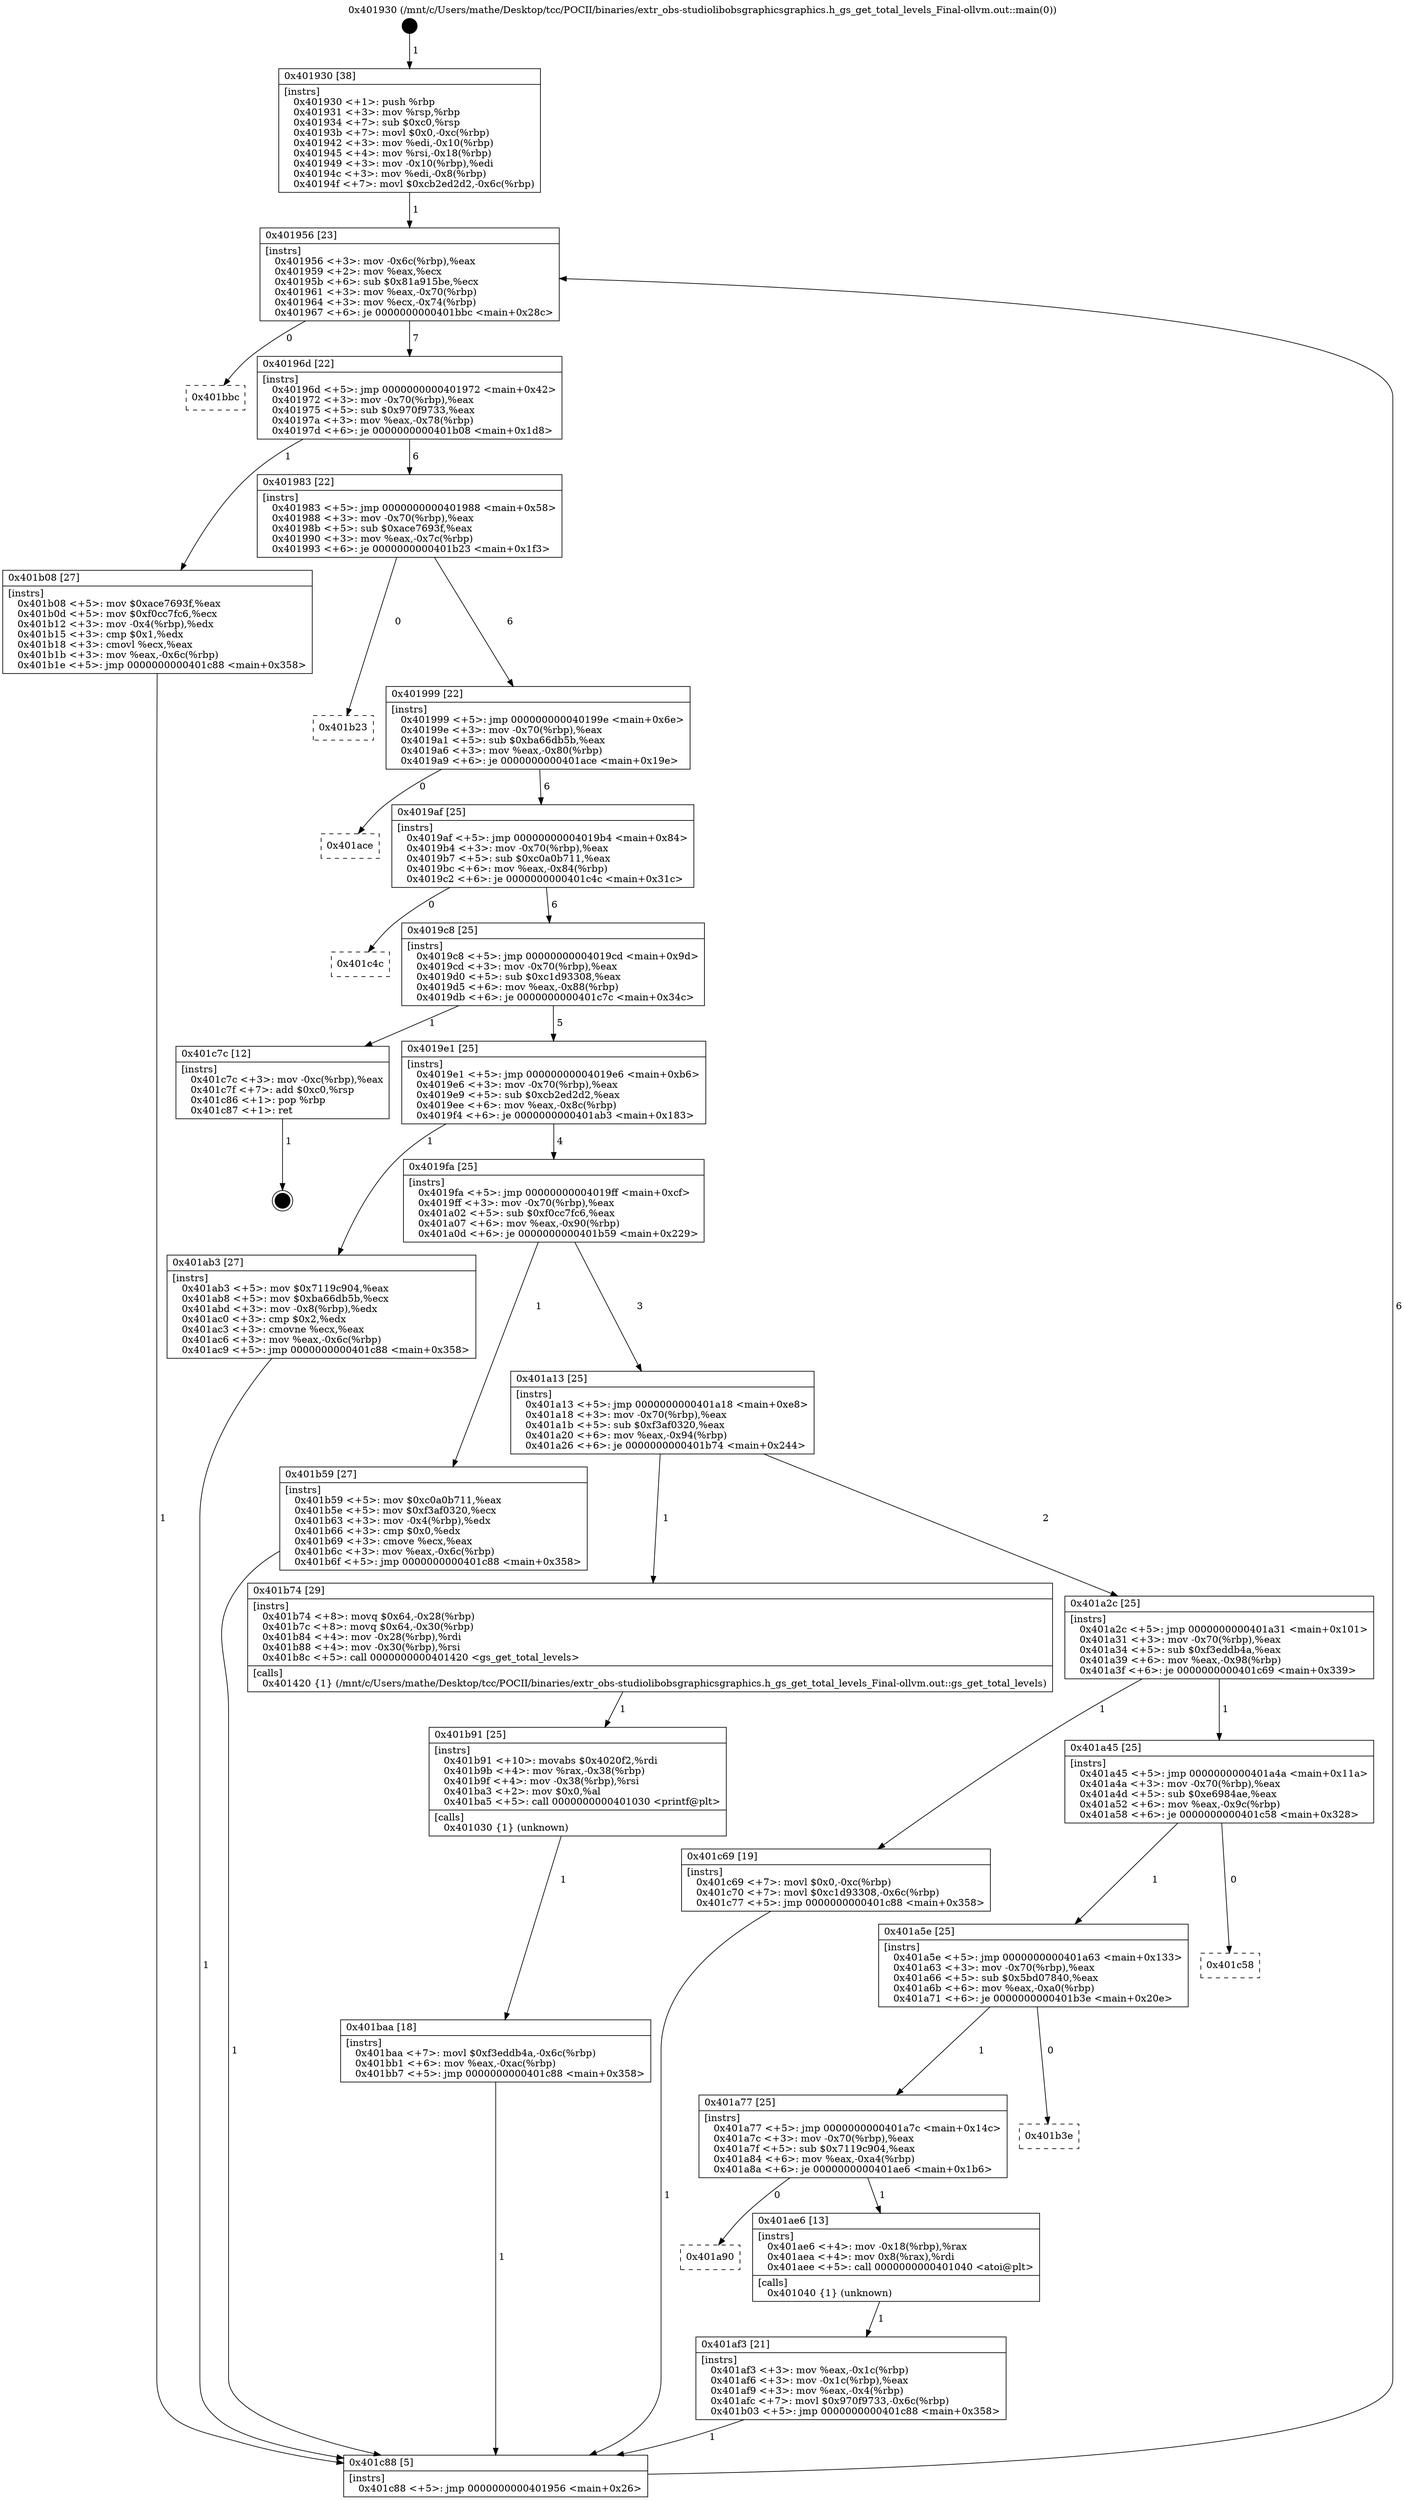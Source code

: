 digraph "0x401930" {
  label = "0x401930 (/mnt/c/Users/mathe/Desktop/tcc/POCII/binaries/extr_obs-studiolibobsgraphicsgraphics.h_gs_get_total_levels_Final-ollvm.out::main(0))"
  labelloc = "t"
  node[shape=record]

  Entry [label="",width=0.3,height=0.3,shape=circle,fillcolor=black,style=filled]
  "0x401956" [label="{
     0x401956 [23]\l
     | [instrs]\l
     &nbsp;&nbsp;0x401956 \<+3\>: mov -0x6c(%rbp),%eax\l
     &nbsp;&nbsp;0x401959 \<+2\>: mov %eax,%ecx\l
     &nbsp;&nbsp;0x40195b \<+6\>: sub $0x81a915be,%ecx\l
     &nbsp;&nbsp;0x401961 \<+3\>: mov %eax,-0x70(%rbp)\l
     &nbsp;&nbsp;0x401964 \<+3\>: mov %ecx,-0x74(%rbp)\l
     &nbsp;&nbsp;0x401967 \<+6\>: je 0000000000401bbc \<main+0x28c\>\l
  }"]
  "0x401bbc" [label="{
     0x401bbc\l
  }", style=dashed]
  "0x40196d" [label="{
     0x40196d [22]\l
     | [instrs]\l
     &nbsp;&nbsp;0x40196d \<+5\>: jmp 0000000000401972 \<main+0x42\>\l
     &nbsp;&nbsp;0x401972 \<+3\>: mov -0x70(%rbp),%eax\l
     &nbsp;&nbsp;0x401975 \<+5\>: sub $0x970f9733,%eax\l
     &nbsp;&nbsp;0x40197a \<+3\>: mov %eax,-0x78(%rbp)\l
     &nbsp;&nbsp;0x40197d \<+6\>: je 0000000000401b08 \<main+0x1d8\>\l
  }"]
  Exit [label="",width=0.3,height=0.3,shape=circle,fillcolor=black,style=filled,peripheries=2]
  "0x401b08" [label="{
     0x401b08 [27]\l
     | [instrs]\l
     &nbsp;&nbsp;0x401b08 \<+5\>: mov $0xace7693f,%eax\l
     &nbsp;&nbsp;0x401b0d \<+5\>: mov $0xf0cc7fc6,%ecx\l
     &nbsp;&nbsp;0x401b12 \<+3\>: mov -0x4(%rbp),%edx\l
     &nbsp;&nbsp;0x401b15 \<+3\>: cmp $0x1,%edx\l
     &nbsp;&nbsp;0x401b18 \<+3\>: cmovl %ecx,%eax\l
     &nbsp;&nbsp;0x401b1b \<+3\>: mov %eax,-0x6c(%rbp)\l
     &nbsp;&nbsp;0x401b1e \<+5\>: jmp 0000000000401c88 \<main+0x358\>\l
  }"]
  "0x401983" [label="{
     0x401983 [22]\l
     | [instrs]\l
     &nbsp;&nbsp;0x401983 \<+5\>: jmp 0000000000401988 \<main+0x58\>\l
     &nbsp;&nbsp;0x401988 \<+3\>: mov -0x70(%rbp),%eax\l
     &nbsp;&nbsp;0x40198b \<+5\>: sub $0xace7693f,%eax\l
     &nbsp;&nbsp;0x401990 \<+3\>: mov %eax,-0x7c(%rbp)\l
     &nbsp;&nbsp;0x401993 \<+6\>: je 0000000000401b23 \<main+0x1f3\>\l
  }"]
  "0x401baa" [label="{
     0x401baa [18]\l
     | [instrs]\l
     &nbsp;&nbsp;0x401baa \<+7\>: movl $0xf3eddb4a,-0x6c(%rbp)\l
     &nbsp;&nbsp;0x401bb1 \<+6\>: mov %eax,-0xac(%rbp)\l
     &nbsp;&nbsp;0x401bb7 \<+5\>: jmp 0000000000401c88 \<main+0x358\>\l
  }"]
  "0x401b23" [label="{
     0x401b23\l
  }", style=dashed]
  "0x401999" [label="{
     0x401999 [22]\l
     | [instrs]\l
     &nbsp;&nbsp;0x401999 \<+5\>: jmp 000000000040199e \<main+0x6e\>\l
     &nbsp;&nbsp;0x40199e \<+3\>: mov -0x70(%rbp),%eax\l
     &nbsp;&nbsp;0x4019a1 \<+5\>: sub $0xba66db5b,%eax\l
     &nbsp;&nbsp;0x4019a6 \<+3\>: mov %eax,-0x80(%rbp)\l
     &nbsp;&nbsp;0x4019a9 \<+6\>: je 0000000000401ace \<main+0x19e\>\l
  }"]
  "0x401b91" [label="{
     0x401b91 [25]\l
     | [instrs]\l
     &nbsp;&nbsp;0x401b91 \<+10\>: movabs $0x4020f2,%rdi\l
     &nbsp;&nbsp;0x401b9b \<+4\>: mov %rax,-0x38(%rbp)\l
     &nbsp;&nbsp;0x401b9f \<+4\>: mov -0x38(%rbp),%rsi\l
     &nbsp;&nbsp;0x401ba3 \<+2\>: mov $0x0,%al\l
     &nbsp;&nbsp;0x401ba5 \<+5\>: call 0000000000401030 \<printf@plt\>\l
     | [calls]\l
     &nbsp;&nbsp;0x401030 \{1\} (unknown)\l
  }"]
  "0x401ace" [label="{
     0x401ace\l
  }", style=dashed]
  "0x4019af" [label="{
     0x4019af [25]\l
     | [instrs]\l
     &nbsp;&nbsp;0x4019af \<+5\>: jmp 00000000004019b4 \<main+0x84\>\l
     &nbsp;&nbsp;0x4019b4 \<+3\>: mov -0x70(%rbp),%eax\l
     &nbsp;&nbsp;0x4019b7 \<+5\>: sub $0xc0a0b711,%eax\l
     &nbsp;&nbsp;0x4019bc \<+6\>: mov %eax,-0x84(%rbp)\l
     &nbsp;&nbsp;0x4019c2 \<+6\>: je 0000000000401c4c \<main+0x31c\>\l
  }"]
  "0x401af3" [label="{
     0x401af3 [21]\l
     | [instrs]\l
     &nbsp;&nbsp;0x401af3 \<+3\>: mov %eax,-0x1c(%rbp)\l
     &nbsp;&nbsp;0x401af6 \<+3\>: mov -0x1c(%rbp),%eax\l
     &nbsp;&nbsp;0x401af9 \<+3\>: mov %eax,-0x4(%rbp)\l
     &nbsp;&nbsp;0x401afc \<+7\>: movl $0x970f9733,-0x6c(%rbp)\l
     &nbsp;&nbsp;0x401b03 \<+5\>: jmp 0000000000401c88 \<main+0x358\>\l
  }"]
  "0x401c4c" [label="{
     0x401c4c\l
  }", style=dashed]
  "0x4019c8" [label="{
     0x4019c8 [25]\l
     | [instrs]\l
     &nbsp;&nbsp;0x4019c8 \<+5\>: jmp 00000000004019cd \<main+0x9d\>\l
     &nbsp;&nbsp;0x4019cd \<+3\>: mov -0x70(%rbp),%eax\l
     &nbsp;&nbsp;0x4019d0 \<+5\>: sub $0xc1d93308,%eax\l
     &nbsp;&nbsp;0x4019d5 \<+6\>: mov %eax,-0x88(%rbp)\l
     &nbsp;&nbsp;0x4019db \<+6\>: je 0000000000401c7c \<main+0x34c\>\l
  }"]
  "0x401a90" [label="{
     0x401a90\l
  }", style=dashed]
  "0x401c7c" [label="{
     0x401c7c [12]\l
     | [instrs]\l
     &nbsp;&nbsp;0x401c7c \<+3\>: mov -0xc(%rbp),%eax\l
     &nbsp;&nbsp;0x401c7f \<+7\>: add $0xc0,%rsp\l
     &nbsp;&nbsp;0x401c86 \<+1\>: pop %rbp\l
     &nbsp;&nbsp;0x401c87 \<+1\>: ret\l
  }"]
  "0x4019e1" [label="{
     0x4019e1 [25]\l
     | [instrs]\l
     &nbsp;&nbsp;0x4019e1 \<+5\>: jmp 00000000004019e6 \<main+0xb6\>\l
     &nbsp;&nbsp;0x4019e6 \<+3\>: mov -0x70(%rbp),%eax\l
     &nbsp;&nbsp;0x4019e9 \<+5\>: sub $0xcb2ed2d2,%eax\l
     &nbsp;&nbsp;0x4019ee \<+6\>: mov %eax,-0x8c(%rbp)\l
     &nbsp;&nbsp;0x4019f4 \<+6\>: je 0000000000401ab3 \<main+0x183\>\l
  }"]
  "0x401ae6" [label="{
     0x401ae6 [13]\l
     | [instrs]\l
     &nbsp;&nbsp;0x401ae6 \<+4\>: mov -0x18(%rbp),%rax\l
     &nbsp;&nbsp;0x401aea \<+4\>: mov 0x8(%rax),%rdi\l
     &nbsp;&nbsp;0x401aee \<+5\>: call 0000000000401040 \<atoi@plt\>\l
     | [calls]\l
     &nbsp;&nbsp;0x401040 \{1\} (unknown)\l
  }"]
  "0x401ab3" [label="{
     0x401ab3 [27]\l
     | [instrs]\l
     &nbsp;&nbsp;0x401ab3 \<+5\>: mov $0x7119c904,%eax\l
     &nbsp;&nbsp;0x401ab8 \<+5\>: mov $0xba66db5b,%ecx\l
     &nbsp;&nbsp;0x401abd \<+3\>: mov -0x8(%rbp),%edx\l
     &nbsp;&nbsp;0x401ac0 \<+3\>: cmp $0x2,%edx\l
     &nbsp;&nbsp;0x401ac3 \<+3\>: cmovne %ecx,%eax\l
     &nbsp;&nbsp;0x401ac6 \<+3\>: mov %eax,-0x6c(%rbp)\l
     &nbsp;&nbsp;0x401ac9 \<+5\>: jmp 0000000000401c88 \<main+0x358\>\l
  }"]
  "0x4019fa" [label="{
     0x4019fa [25]\l
     | [instrs]\l
     &nbsp;&nbsp;0x4019fa \<+5\>: jmp 00000000004019ff \<main+0xcf\>\l
     &nbsp;&nbsp;0x4019ff \<+3\>: mov -0x70(%rbp),%eax\l
     &nbsp;&nbsp;0x401a02 \<+5\>: sub $0xf0cc7fc6,%eax\l
     &nbsp;&nbsp;0x401a07 \<+6\>: mov %eax,-0x90(%rbp)\l
     &nbsp;&nbsp;0x401a0d \<+6\>: je 0000000000401b59 \<main+0x229\>\l
  }"]
  "0x401c88" [label="{
     0x401c88 [5]\l
     | [instrs]\l
     &nbsp;&nbsp;0x401c88 \<+5\>: jmp 0000000000401956 \<main+0x26\>\l
  }"]
  "0x401930" [label="{
     0x401930 [38]\l
     | [instrs]\l
     &nbsp;&nbsp;0x401930 \<+1\>: push %rbp\l
     &nbsp;&nbsp;0x401931 \<+3\>: mov %rsp,%rbp\l
     &nbsp;&nbsp;0x401934 \<+7\>: sub $0xc0,%rsp\l
     &nbsp;&nbsp;0x40193b \<+7\>: movl $0x0,-0xc(%rbp)\l
     &nbsp;&nbsp;0x401942 \<+3\>: mov %edi,-0x10(%rbp)\l
     &nbsp;&nbsp;0x401945 \<+4\>: mov %rsi,-0x18(%rbp)\l
     &nbsp;&nbsp;0x401949 \<+3\>: mov -0x10(%rbp),%edi\l
     &nbsp;&nbsp;0x40194c \<+3\>: mov %edi,-0x8(%rbp)\l
     &nbsp;&nbsp;0x40194f \<+7\>: movl $0xcb2ed2d2,-0x6c(%rbp)\l
  }"]
  "0x401a77" [label="{
     0x401a77 [25]\l
     | [instrs]\l
     &nbsp;&nbsp;0x401a77 \<+5\>: jmp 0000000000401a7c \<main+0x14c\>\l
     &nbsp;&nbsp;0x401a7c \<+3\>: mov -0x70(%rbp),%eax\l
     &nbsp;&nbsp;0x401a7f \<+5\>: sub $0x7119c904,%eax\l
     &nbsp;&nbsp;0x401a84 \<+6\>: mov %eax,-0xa4(%rbp)\l
     &nbsp;&nbsp;0x401a8a \<+6\>: je 0000000000401ae6 \<main+0x1b6\>\l
  }"]
  "0x401b59" [label="{
     0x401b59 [27]\l
     | [instrs]\l
     &nbsp;&nbsp;0x401b59 \<+5\>: mov $0xc0a0b711,%eax\l
     &nbsp;&nbsp;0x401b5e \<+5\>: mov $0xf3af0320,%ecx\l
     &nbsp;&nbsp;0x401b63 \<+3\>: mov -0x4(%rbp),%edx\l
     &nbsp;&nbsp;0x401b66 \<+3\>: cmp $0x0,%edx\l
     &nbsp;&nbsp;0x401b69 \<+3\>: cmove %ecx,%eax\l
     &nbsp;&nbsp;0x401b6c \<+3\>: mov %eax,-0x6c(%rbp)\l
     &nbsp;&nbsp;0x401b6f \<+5\>: jmp 0000000000401c88 \<main+0x358\>\l
  }"]
  "0x401a13" [label="{
     0x401a13 [25]\l
     | [instrs]\l
     &nbsp;&nbsp;0x401a13 \<+5\>: jmp 0000000000401a18 \<main+0xe8\>\l
     &nbsp;&nbsp;0x401a18 \<+3\>: mov -0x70(%rbp),%eax\l
     &nbsp;&nbsp;0x401a1b \<+5\>: sub $0xf3af0320,%eax\l
     &nbsp;&nbsp;0x401a20 \<+6\>: mov %eax,-0x94(%rbp)\l
     &nbsp;&nbsp;0x401a26 \<+6\>: je 0000000000401b74 \<main+0x244\>\l
  }"]
  "0x401b3e" [label="{
     0x401b3e\l
  }", style=dashed]
  "0x401b74" [label="{
     0x401b74 [29]\l
     | [instrs]\l
     &nbsp;&nbsp;0x401b74 \<+8\>: movq $0x64,-0x28(%rbp)\l
     &nbsp;&nbsp;0x401b7c \<+8\>: movq $0x64,-0x30(%rbp)\l
     &nbsp;&nbsp;0x401b84 \<+4\>: mov -0x28(%rbp),%rdi\l
     &nbsp;&nbsp;0x401b88 \<+4\>: mov -0x30(%rbp),%rsi\l
     &nbsp;&nbsp;0x401b8c \<+5\>: call 0000000000401420 \<gs_get_total_levels\>\l
     | [calls]\l
     &nbsp;&nbsp;0x401420 \{1\} (/mnt/c/Users/mathe/Desktop/tcc/POCII/binaries/extr_obs-studiolibobsgraphicsgraphics.h_gs_get_total_levels_Final-ollvm.out::gs_get_total_levels)\l
  }"]
  "0x401a2c" [label="{
     0x401a2c [25]\l
     | [instrs]\l
     &nbsp;&nbsp;0x401a2c \<+5\>: jmp 0000000000401a31 \<main+0x101\>\l
     &nbsp;&nbsp;0x401a31 \<+3\>: mov -0x70(%rbp),%eax\l
     &nbsp;&nbsp;0x401a34 \<+5\>: sub $0xf3eddb4a,%eax\l
     &nbsp;&nbsp;0x401a39 \<+6\>: mov %eax,-0x98(%rbp)\l
     &nbsp;&nbsp;0x401a3f \<+6\>: je 0000000000401c69 \<main+0x339\>\l
  }"]
  "0x401a5e" [label="{
     0x401a5e [25]\l
     | [instrs]\l
     &nbsp;&nbsp;0x401a5e \<+5\>: jmp 0000000000401a63 \<main+0x133\>\l
     &nbsp;&nbsp;0x401a63 \<+3\>: mov -0x70(%rbp),%eax\l
     &nbsp;&nbsp;0x401a66 \<+5\>: sub $0x5bd07840,%eax\l
     &nbsp;&nbsp;0x401a6b \<+6\>: mov %eax,-0xa0(%rbp)\l
     &nbsp;&nbsp;0x401a71 \<+6\>: je 0000000000401b3e \<main+0x20e\>\l
  }"]
  "0x401c69" [label="{
     0x401c69 [19]\l
     | [instrs]\l
     &nbsp;&nbsp;0x401c69 \<+7\>: movl $0x0,-0xc(%rbp)\l
     &nbsp;&nbsp;0x401c70 \<+7\>: movl $0xc1d93308,-0x6c(%rbp)\l
     &nbsp;&nbsp;0x401c77 \<+5\>: jmp 0000000000401c88 \<main+0x358\>\l
  }"]
  "0x401a45" [label="{
     0x401a45 [25]\l
     | [instrs]\l
     &nbsp;&nbsp;0x401a45 \<+5\>: jmp 0000000000401a4a \<main+0x11a\>\l
     &nbsp;&nbsp;0x401a4a \<+3\>: mov -0x70(%rbp),%eax\l
     &nbsp;&nbsp;0x401a4d \<+5\>: sub $0xe6984ae,%eax\l
     &nbsp;&nbsp;0x401a52 \<+6\>: mov %eax,-0x9c(%rbp)\l
     &nbsp;&nbsp;0x401a58 \<+6\>: je 0000000000401c58 \<main+0x328\>\l
  }"]
  "0x401c58" [label="{
     0x401c58\l
  }", style=dashed]
  Entry -> "0x401930" [label=" 1"]
  "0x401956" -> "0x401bbc" [label=" 0"]
  "0x401956" -> "0x40196d" [label=" 7"]
  "0x401c7c" -> Exit [label=" 1"]
  "0x40196d" -> "0x401b08" [label=" 1"]
  "0x40196d" -> "0x401983" [label=" 6"]
  "0x401c69" -> "0x401c88" [label=" 1"]
  "0x401983" -> "0x401b23" [label=" 0"]
  "0x401983" -> "0x401999" [label=" 6"]
  "0x401baa" -> "0x401c88" [label=" 1"]
  "0x401999" -> "0x401ace" [label=" 0"]
  "0x401999" -> "0x4019af" [label=" 6"]
  "0x401b91" -> "0x401baa" [label=" 1"]
  "0x4019af" -> "0x401c4c" [label=" 0"]
  "0x4019af" -> "0x4019c8" [label=" 6"]
  "0x401b74" -> "0x401b91" [label=" 1"]
  "0x4019c8" -> "0x401c7c" [label=" 1"]
  "0x4019c8" -> "0x4019e1" [label=" 5"]
  "0x401b59" -> "0x401c88" [label=" 1"]
  "0x4019e1" -> "0x401ab3" [label=" 1"]
  "0x4019e1" -> "0x4019fa" [label=" 4"]
  "0x401ab3" -> "0x401c88" [label=" 1"]
  "0x401930" -> "0x401956" [label=" 1"]
  "0x401c88" -> "0x401956" [label=" 6"]
  "0x401b08" -> "0x401c88" [label=" 1"]
  "0x4019fa" -> "0x401b59" [label=" 1"]
  "0x4019fa" -> "0x401a13" [label=" 3"]
  "0x401ae6" -> "0x401af3" [label=" 1"]
  "0x401a13" -> "0x401b74" [label=" 1"]
  "0x401a13" -> "0x401a2c" [label=" 2"]
  "0x401a77" -> "0x401a90" [label=" 0"]
  "0x401a2c" -> "0x401c69" [label=" 1"]
  "0x401a2c" -> "0x401a45" [label=" 1"]
  "0x401af3" -> "0x401c88" [label=" 1"]
  "0x401a45" -> "0x401c58" [label=" 0"]
  "0x401a45" -> "0x401a5e" [label=" 1"]
  "0x401a77" -> "0x401ae6" [label=" 1"]
  "0x401a5e" -> "0x401b3e" [label=" 0"]
  "0x401a5e" -> "0x401a77" [label=" 1"]
}
